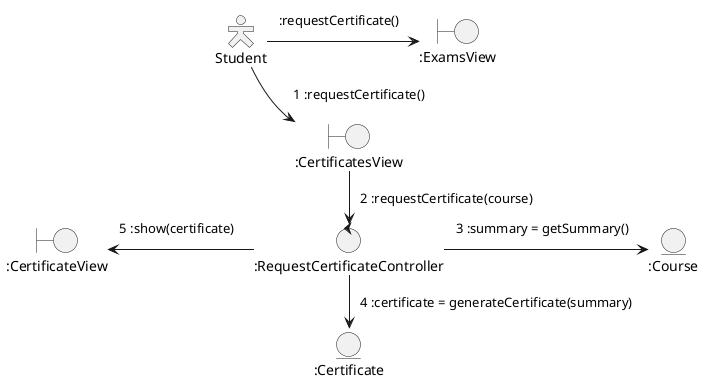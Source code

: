 @startuml UC requestCertificate analysisCommunicationDiagram
skinparam actorstyle hollow
<style>
note {
    LineColor transparent
    BackgroundColor transparent
}
</style>
skinparam ranksep 1
skinparam nodesep 1

actor "Student" as user 
boundary ":ExamsView" as start
boundary ":CertificatesView" as myCertificates
boundary ":CertificateView" as certificateView
entity ":Course"  as course
control ":RequestCertificateController" as requestCertificateController
entity ":Certificate" as certificate


user -> start
note on link
    :requestCertificate()
end note

start --[hidden]> myCertificates
user -> myCertificates
note on link
    1 :requestCertificate()
end note

myCertificates -down-> requestCertificateController
note on link
    2 :requestCertificate(course)
end note

requestCertificateController -left-> certificateView
note on link
    5 :show(certificate)
end note

requestCertificateController -> course
note on link
    3 :summary = getSummary()
end note

requestCertificateController -down-> certificate
note on link
    4 :certificate = generateCertificate(summary)
end note

'certificateView - certificate

@enduml